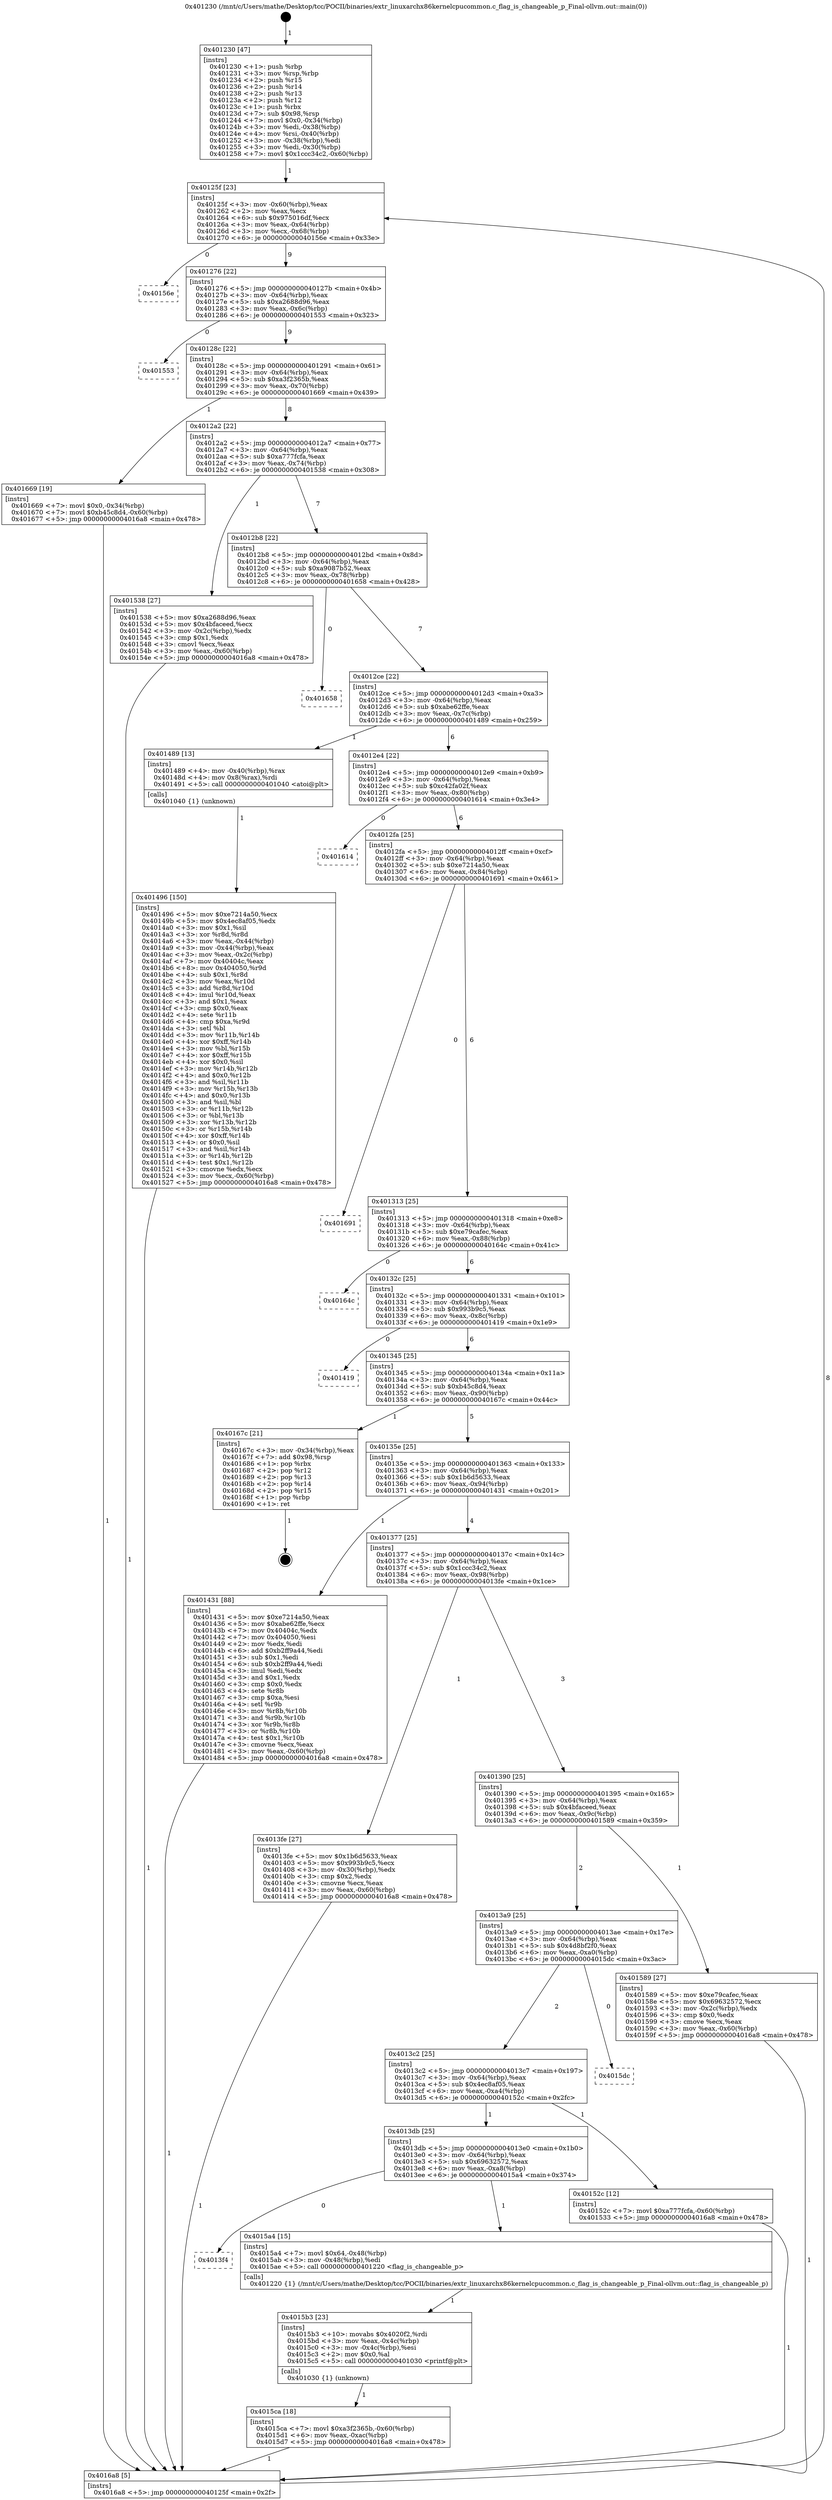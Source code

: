 digraph "0x401230" {
  label = "0x401230 (/mnt/c/Users/mathe/Desktop/tcc/POCII/binaries/extr_linuxarchx86kernelcpucommon.c_flag_is_changeable_p_Final-ollvm.out::main(0))"
  labelloc = "t"
  node[shape=record]

  Entry [label="",width=0.3,height=0.3,shape=circle,fillcolor=black,style=filled]
  "0x40125f" [label="{
     0x40125f [23]\l
     | [instrs]\l
     &nbsp;&nbsp;0x40125f \<+3\>: mov -0x60(%rbp),%eax\l
     &nbsp;&nbsp;0x401262 \<+2\>: mov %eax,%ecx\l
     &nbsp;&nbsp;0x401264 \<+6\>: sub $0x975016df,%ecx\l
     &nbsp;&nbsp;0x40126a \<+3\>: mov %eax,-0x64(%rbp)\l
     &nbsp;&nbsp;0x40126d \<+3\>: mov %ecx,-0x68(%rbp)\l
     &nbsp;&nbsp;0x401270 \<+6\>: je 000000000040156e \<main+0x33e\>\l
  }"]
  "0x40156e" [label="{
     0x40156e\l
  }", style=dashed]
  "0x401276" [label="{
     0x401276 [22]\l
     | [instrs]\l
     &nbsp;&nbsp;0x401276 \<+5\>: jmp 000000000040127b \<main+0x4b\>\l
     &nbsp;&nbsp;0x40127b \<+3\>: mov -0x64(%rbp),%eax\l
     &nbsp;&nbsp;0x40127e \<+5\>: sub $0xa2688d96,%eax\l
     &nbsp;&nbsp;0x401283 \<+3\>: mov %eax,-0x6c(%rbp)\l
     &nbsp;&nbsp;0x401286 \<+6\>: je 0000000000401553 \<main+0x323\>\l
  }"]
  Exit [label="",width=0.3,height=0.3,shape=circle,fillcolor=black,style=filled,peripheries=2]
  "0x401553" [label="{
     0x401553\l
  }", style=dashed]
  "0x40128c" [label="{
     0x40128c [22]\l
     | [instrs]\l
     &nbsp;&nbsp;0x40128c \<+5\>: jmp 0000000000401291 \<main+0x61\>\l
     &nbsp;&nbsp;0x401291 \<+3\>: mov -0x64(%rbp),%eax\l
     &nbsp;&nbsp;0x401294 \<+5\>: sub $0xa3f2365b,%eax\l
     &nbsp;&nbsp;0x401299 \<+3\>: mov %eax,-0x70(%rbp)\l
     &nbsp;&nbsp;0x40129c \<+6\>: je 0000000000401669 \<main+0x439\>\l
  }"]
  "0x4015ca" [label="{
     0x4015ca [18]\l
     | [instrs]\l
     &nbsp;&nbsp;0x4015ca \<+7\>: movl $0xa3f2365b,-0x60(%rbp)\l
     &nbsp;&nbsp;0x4015d1 \<+6\>: mov %eax,-0xac(%rbp)\l
     &nbsp;&nbsp;0x4015d7 \<+5\>: jmp 00000000004016a8 \<main+0x478\>\l
  }"]
  "0x401669" [label="{
     0x401669 [19]\l
     | [instrs]\l
     &nbsp;&nbsp;0x401669 \<+7\>: movl $0x0,-0x34(%rbp)\l
     &nbsp;&nbsp;0x401670 \<+7\>: movl $0xb45c8d4,-0x60(%rbp)\l
     &nbsp;&nbsp;0x401677 \<+5\>: jmp 00000000004016a8 \<main+0x478\>\l
  }"]
  "0x4012a2" [label="{
     0x4012a2 [22]\l
     | [instrs]\l
     &nbsp;&nbsp;0x4012a2 \<+5\>: jmp 00000000004012a7 \<main+0x77\>\l
     &nbsp;&nbsp;0x4012a7 \<+3\>: mov -0x64(%rbp),%eax\l
     &nbsp;&nbsp;0x4012aa \<+5\>: sub $0xa777fcfa,%eax\l
     &nbsp;&nbsp;0x4012af \<+3\>: mov %eax,-0x74(%rbp)\l
     &nbsp;&nbsp;0x4012b2 \<+6\>: je 0000000000401538 \<main+0x308\>\l
  }"]
  "0x4015b3" [label="{
     0x4015b3 [23]\l
     | [instrs]\l
     &nbsp;&nbsp;0x4015b3 \<+10\>: movabs $0x4020f2,%rdi\l
     &nbsp;&nbsp;0x4015bd \<+3\>: mov %eax,-0x4c(%rbp)\l
     &nbsp;&nbsp;0x4015c0 \<+3\>: mov -0x4c(%rbp),%esi\l
     &nbsp;&nbsp;0x4015c3 \<+2\>: mov $0x0,%al\l
     &nbsp;&nbsp;0x4015c5 \<+5\>: call 0000000000401030 \<printf@plt\>\l
     | [calls]\l
     &nbsp;&nbsp;0x401030 \{1\} (unknown)\l
  }"]
  "0x401538" [label="{
     0x401538 [27]\l
     | [instrs]\l
     &nbsp;&nbsp;0x401538 \<+5\>: mov $0xa2688d96,%eax\l
     &nbsp;&nbsp;0x40153d \<+5\>: mov $0x4bfaceed,%ecx\l
     &nbsp;&nbsp;0x401542 \<+3\>: mov -0x2c(%rbp),%edx\l
     &nbsp;&nbsp;0x401545 \<+3\>: cmp $0x1,%edx\l
     &nbsp;&nbsp;0x401548 \<+3\>: cmovl %ecx,%eax\l
     &nbsp;&nbsp;0x40154b \<+3\>: mov %eax,-0x60(%rbp)\l
     &nbsp;&nbsp;0x40154e \<+5\>: jmp 00000000004016a8 \<main+0x478\>\l
  }"]
  "0x4012b8" [label="{
     0x4012b8 [22]\l
     | [instrs]\l
     &nbsp;&nbsp;0x4012b8 \<+5\>: jmp 00000000004012bd \<main+0x8d\>\l
     &nbsp;&nbsp;0x4012bd \<+3\>: mov -0x64(%rbp),%eax\l
     &nbsp;&nbsp;0x4012c0 \<+5\>: sub $0xa9087b52,%eax\l
     &nbsp;&nbsp;0x4012c5 \<+3\>: mov %eax,-0x78(%rbp)\l
     &nbsp;&nbsp;0x4012c8 \<+6\>: je 0000000000401658 \<main+0x428\>\l
  }"]
  "0x4013f4" [label="{
     0x4013f4\l
  }", style=dashed]
  "0x401658" [label="{
     0x401658\l
  }", style=dashed]
  "0x4012ce" [label="{
     0x4012ce [22]\l
     | [instrs]\l
     &nbsp;&nbsp;0x4012ce \<+5\>: jmp 00000000004012d3 \<main+0xa3\>\l
     &nbsp;&nbsp;0x4012d3 \<+3\>: mov -0x64(%rbp),%eax\l
     &nbsp;&nbsp;0x4012d6 \<+5\>: sub $0xabe62ffe,%eax\l
     &nbsp;&nbsp;0x4012db \<+3\>: mov %eax,-0x7c(%rbp)\l
     &nbsp;&nbsp;0x4012de \<+6\>: je 0000000000401489 \<main+0x259\>\l
  }"]
  "0x4015a4" [label="{
     0x4015a4 [15]\l
     | [instrs]\l
     &nbsp;&nbsp;0x4015a4 \<+7\>: movl $0x64,-0x48(%rbp)\l
     &nbsp;&nbsp;0x4015ab \<+3\>: mov -0x48(%rbp),%edi\l
     &nbsp;&nbsp;0x4015ae \<+5\>: call 0000000000401220 \<flag_is_changeable_p\>\l
     | [calls]\l
     &nbsp;&nbsp;0x401220 \{1\} (/mnt/c/Users/mathe/Desktop/tcc/POCII/binaries/extr_linuxarchx86kernelcpucommon.c_flag_is_changeable_p_Final-ollvm.out::flag_is_changeable_p)\l
  }"]
  "0x401489" [label="{
     0x401489 [13]\l
     | [instrs]\l
     &nbsp;&nbsp;0x401489 \<+4\>: mov -0x40(%rbp),%rax\l
     &nbsp;&nbsp;0x40148d \<+4\>: mov 0x8(%rax),%rdi\l
     &nbsp;&nbsp;0x401491 \<+5\>: call 0000000000401040 \<atoi@plt\>\l
     | [calls]\l
     &nbsp;&nbsp;0x401040 \{1\} (unknown)\l
  }"]
  "0x4012e4" [label="{
     0x4012e4 [22]\l
     | [instrs]\l
     &nbsp;&nbsp;0x4012e4 \<+5\>: jmp 00000000004012e9 \<main+0xb9\>\l
     &nbsp;&nbsp;0x4012e9 \<+3\>: mov -0x64(%rbp),%eax\l
     &nbsp;&nbsp;0x4012ec \<+5\>: sub $0xc42fa02f,%eax\l
     &nbsp;&nbsp;0x4012f1 \<+3\>: mov %eax,-0x80(%rbp)\l
     &nbsp;&nbsp;0x4012f4 \<+6\>: je 0000000000401614 \<main+0x3e4\>\l
  }"]
  "0x4013db" [label="{
     0x4013db [25]\l
     | [instrs]\l
     &nbsp;&nbsp;0x4013db \<+5\>: jmp 00000000004013e0 \<main+0x1b0\>\l
     &nbsp;&nbsp;0x4013e0 \<+3\>: mov -0x64(%rbp),%eax\l
     &nbsp;&nbsp;0x4013e3 \<+5\>: sub $0x69632572,%eax\l
     &nbsp;&nbsp;0x4013e8 \<+6\>: mov %eax,-0xa8(%rbp)\l
     &nbsp;&nbsp;0x4013ee \<+6\>: je 00000000004015a4 \<main+0x374\>\l
  }"]
  "0x401614" [label="{
     0x401614\l
  }", style=dashed]
  "0x4012fa" [label="{
     0x4012fa [25]\l
     | [instrs]\l
     &nbsp;&nbsp;0x4012fa \<+5\>: jmp 00000000004012ff \<main+0xcf\>\l
     &nbsp;&nbsp;0x4012ff \<+3\>: mov -0x64(%rbp),%eax\l
     &nbsp;&nbsp;0x401302 \<+5\>: sub $0xe7214a50,%eax\l
     &nbsp;&nbsp;0x401307 \<+6\>: mov %eax,-0x84(%rbp)\l
     &nbsp;&nbsp;0x40130d \<+6\>: je 0000000000401691 \<main+0x461\>\l
  }"]
  "0x40152c" [label="{
     0x40152c [12]\l
     | [instrs]\l
     &nbsp;&nbsp;0x40152c \<+7\>: movl $0xa777fcfa,-0x60(%rbp)\l
     &nbsp;&nbsp;0x401533 \<+5\>: jmp 00000000004016a8 \<main+0x478\>\l
  }"]
  "0x401691" [label="{
     0x401691\l
  }", style=dashed]
  "0x401313" [label="{
     0x401313 [25]\l
     | [instrs]\l
     &nbsp;&nbsp;0x401313 \<+5\>: jmp 0000000000401318 \<main+0xe8\>\l
     &nbsp;&nbsp;0x401318 \<+3\>: mov -0x64(%rbp),%eax\l
     &nbsp;&nbsp;0x40131b \<+5\>: sub $0xe79cafec,%eax\l
     &nbsp;&nbsp;0x401320 \<+6\>: mov %eax,-0x88(%rbp)\l
     &nbsp;&nbsp;0x401326 \<+6\>: je 000000000040164c \<main+0x41c\>\l
  }"]
  "0x4013c2" [label="{
     0x4013c2 [25]\l
     | [instrs]\l
     &nbsp;&nbsp;0x4013c2 \<+5\>: jmp 00000000004013c7 \<main+0x197\>\l
     &nbsp;&nbsp;0x4013c7 \<+3\>: mov -0x64(%rbp),%eax\l
     &nbsp;&nbsp;0x4013ca \<+5\>: sub $0x4ec8af05,%eax\l
     &nbsp;&nbsp;0x4013cf \<+6\>: mov %eax,-0xa4(%rbp)\l
     &nbsp;&nbsp;0x4013d5 \<+6\>: je 000000000040152c \<main+0x2fc\>\l
  }"]
  "0x40164c" [label="{
     0x40164c\l
  }", style=dashed]
  "0x40132c" [label="{
     0x40132c [25]\l
     | [instrs]\l
     &nbsp;&nbsp;0x40132c \<+5\>: jmp 0000000000401331 \<main+0x101\>\l
     &nbsp;&nbsp;0x401331 \<+3\>: mov -0x64(%rbp),%eax\l
     &nbsp;&nbsp;0x401334 \<+5\>: sub $0x993b9c5,%eax\l
     &nbsp;&nbsp;0x401339 \<+6\>: mov %eax,-0x8c(%rbp)\l
     &nbsp;&nbsp;0x40133f \<+6\>: je 0000000000401419 \<main+0x1e9\>\l
  }"]
  "0x4015dc" [label="{
     0x4015dc\l
  }", style=dashed]
  "0x401419" [label="{
     0x401419\l
  }", style=dashed]
  "0x401345" [label="{
     0x401345 [25]\l
     | [instrs]\l
     &nbsp;&nbsp;0x401345 \<+5\>: jmp 000000000040134a \<main+0x11a\>\l
     &nbsp;&nbsp;0x40134a \<+3\>: mov -0x64(%rbp),%eax\l
     &nbsp;&nbsp;0x40134d \<+5\>: sub $0xb45c8d4,%eax\l
     &nbsp;&nbsp;0x401352 \<+6\>: mov %eax,-0x90(%rbp)\l
     &nbsp;&nbsp;0x401358 \<+6\>: je 000000000040167c \<main+0x44c\>\l
  }"]
  "0x4013a9" [label="{
     0x4013a9 [25]\l
     | [instrs]\l
     &nbsp;&nbsp;0x4013a9 \<+5\>: jmp 00000000004013ae \<main+0x17e\>\l
     &nbsp;&nbsp;0x4013ae \<+3\>: mov -0x64(%rbp),%eax\l
     &nbsp;&nbsp;0x4013b1 \<+5\>: sub $0x4d8bf2f0,%eax\l
     &nbsp;&nbsp;0x4013b6 \<+6\>: mov %eax,-0xa0(%rbp)\l
     &nbsp;&nbsp;0x4013bc \<+6\>: je 00000000004015dc \<main+0x3ac\>\l
  }"]
  "0x40167c" [label="{
     0x40167c [21]\l
     | [instrs]\l
     &nbsp;&nbsp;0x40167c \<+3\>: mov -0x34(%rbp),%eax\l
     &nbsp;&nbsp;0x40167f \<+7\>: add $0x98,%rsp\l
     &nbsp;&nbsp;0x401686 \<+1\>: pop %rbx\l
     &nbsp;&nbsp;0x401687 \<+2\>: pop %r12\l
     &nbsp;&nbsp;0x401689 \<+2\>: pop %r13\l
     &nbsp;&nbsp;0x40168b \<+2\>: pop %r14\l
     &nbsp;&nbsp;0x40168d \<+2\>: pop %r15\l
     &nbsp;&nbsp;0x40168f \<+1\>: pop %rbp\l
     &nbsp;&nbsp;0x401690 \<+1\>: ret\l
  }"]
  "0x40135e" [label="{
     0x40135e [25]\l
     | [instrs]\l
     &nbsp;&nbsp;0x40135e \<+5\>: jmp 0000000000401363 \<main+0x133\>\l
     &nbsp;&nbsp;0x401363 \<+3\>: mov -0x64(%rbp),%eax\l
     &nbsp;&nbsp;0x401366 \<+5\>: sub $0x1b6d5633,%eax\l
     &nbsp;&nbsp;0x40136b \<+6\>: mov %eax,-0x94(%rbp)\l
     &nbsp;&nbsp;0x401371 \<+6\>: je 0000000000401431 \<main+0x201\>\l
  }"]
  "0x401589" [label="{
     0x401589 [27]\l
     | [instrs]\l
     &nbsp;&nbsp;0x401589 \<+5\>: mov $0xe79cafec,%eax\l
     &nbsp;&nbsp;0x40158e \<+5\>: mov $0x69632572,%ecx\l
     &nbsp;&nbsp;0x401593 \<+3\>: mov -0x2c(%rbp),%edx\l
     &nbsp;&nbsp;0x401596 \<+3\>: cmp $0x0,%edx\l
     &nbsp;&nbsp;0x401599 \<+3\>: cmove %ecx,%eax\l
     &nbsp;&nbsp;0x40159c \<+3\>: mov %eax,-0x60(%rbp)\l
     &nbsp;&nbsp;0x40159f \<+5\>: jmp 00000000004016a8 \<main+0x478\>\l
  }"]
  "0x401431" [label="{
     0x401431 [88]\l
     | [instrs]\l
     &nbsp;&nbsp;0x401431 \<+5\>: mov $0xe7214a50,%eax\l
     &nbsp;&nbsp;0x401436 \<+5\>: mov $0xabe62ffe,%ecx\l
     &nbsp;&nbsp;0x40143b \<+7\>: mov 0x40404c,%edx\l
     &nbsp;&nbsp;0x401442 \<+7\>: mov 0x404050,%esi\l
     &nbsp;&nbsp;0x401449 \<+2\>: mov %edx,%edi\l
     &nbsp;&nbsp;0x40144b \<+6\>: add $0xb2ff9a44,%edi\l
     &nbsp;&nbsp;0x401451 \<+3\>: sub $0x1,%edi\l
     &nbsp;&nbsp;0x401454 \<+6\>: sub $0xb2ff9a44,%edi\l
     &nbsp;&nbsp;0x40145a \<+3\>: imul %edi,%edx\l
     &nbsp;&nbsp;0x40145d \<+3\>: and $0x1,%edx\l
     &nbsp;&nbsp;0x401460 \<+3\>: cmp $0x0,%edx\l
     &nbsp;&nbsp;0x401463 \<+4\>: sete %r8b\l
     &nbsp;&nbsp;0x401467 \<+3\>: cmp $0xa,%esi\l
     &nbsp;&nbsp;0x40146a \<+4\>: setl %r9b\l
     &nbsp;&nbsp;0x40146e \<+3\>: mov %r8b,%r10b\l
     &nbsp;&nbsp;0x401471 \<+3\>: and %r9b,%r10b\l
     &nbsp;&nbsp;0x401474 \<+3\>: xor %r9b,%r8b\l
     &nbsp;&nbsp;0x401477 \<+3\>: or %r8b,%r10b\l
     &nbsp;&nbsp;0x40147a \<+4\>: test $0x1,%r10b\l
     &nbsp;&nbsp;0x40147e \<+3\>: cmovne %ecx,%eax\l
     &nbsp;&nbsp;0x401481 \<+3\>: mov %eax,-0x60(%rbp)\l
     &nbsp;&nbsp;0x401484 \<+5\>: jmp 00000000004016a8 \<main+0x478\>\l
  }"]
  "0x401377" [label="{
     0x401377 [25]\l
     | [instrs]\l
     &nbsp;&nbsp;0x401377 \<+5\>: jmp 000000000040137c \<main+0x14c\>\l
     &nbsp;&nbsp;0x40137c \<+3\>: mov -0x64(%rbp),%eax\l
     &nbsp;&nbsp;0x40137f \<+5\>: sub $0x1ccc34c2,%eax\l
     &nbsp;&nbsp;0x401384 \<+6\>: mov %eax,-0x98(%rbp)\l
     &nbsp;&nbsp;0x40138a \<+6\>: je 00000000004013fe \<main+0x1ce\>\l
  }"]
  "0x401496" [label="{
     0x401496 [150]\l
     | [instrs]\l
     &nbsp;&nbsp;0x401496 \<+5\>: mov $0xe7214a50,%ecx\l
     &nbsp;&nbsp;0x40149b \<+5\>: mov $0x4ec8af05,%edx\l
     &nbsp;&nbsp;0x4014a0 \<+3\>: mov $0x1,%sil\l
     &nbsp;&nbsp;0x4014a3 \<+3\>: xor %r8d,%r8d\l
     &nbsp;&nbsp;0x4014a6 \<+3\>: mov %eax,-0x44(%rbp)\l
     &nbsp;&nbsp;0x4014a9 \<+3\>: mov -0x44(%rbp),%eax\l
     &nbsp;&nbsp;0x4014ac \<+3\>: mov %eax,-0x2c(%rbp)\l
     &nbsp;&nbsp;0x4014af \<+7\>: mov 0x40404c,%eax\l
     &nbsp;&nbsp;0x4014b6 \<+8\>: mov 0x404050,%r9d\l
     &nbsp;&nbsp;0x4014be \<+4\>: sub $0x1,%r8d\l
     &nbsp;&nbsp;0x4014c2 \<+3\>: mov %eax,%r10d\l
     &nbsp;&nbsp;0x4014c5 \<+3\>: add %r8d,%r10d\l
     &nbsp;&nbsp;0x4014c8 \<+4\>: imul %r10d,%eax\l
     &nbsp;&nbsp;0x4014cc \<+3\>: and $0x1,%eax\l
     &nbsp;&nbsp;0x4014cf \<+3\>: cmp $0x0,%eax\l
     &nbsp;&nbsp;0x4014d2 \<+4\>: sete %r11b\l
     &nbsp;&nbsp;0x4014d6 \<+4\>: cmp $0xa,%r9d\l
     &nbsp;&nbsp;0x4014da \<+3\>: setl %bl\l
     &nbsp;&nbsp;0x4014dd \<+3\>: mov %r11b,%r14b\l
     &nbsp;&nbsp;0x4014e0 \<+4\>: xor $0xff,%r14b\l
     &nbsp;&nbsp;0x4014e4 \<+3\>: mov %bl,%r15b\l
     &nbsp;&nbsp;0x4014e7 \<+4\>: xor $0xff,%r15b\l
     &nbsp;&nbsp;0x4014eb \<+4\>: xor $0x0,%sil\l
     &nbsp;&nbsp;0x4014ef \<+3\>: mov %r14b,%r12b\l
     &nbsp;&nbsp;0x4014f2 \<+4\>: and $0x0,%r12b\l
     &nbsp;&nbsp;0x4014f6 \<+3\>: and %sil,%r11b\l
     &nbsp;&nbsp;0x4014f9 \<+3\>: mov %r15b,%r13b\l
     &nbsp;&nbsp;0x4014fc \<+4\>: and $0x0,%r13b\l
     &nbsp;&nbsp;0x401500 \<+3\>: and %sil,%bl\l
     &nbsp;&nbsp;0x401503 \<+3\>: or %r11b,%r12b\l
     &nbsp;&nbsp;0x401506 \<+3\>: or %bl,%r13b\l
     &nbsp;&nbsp;0x401509 \<+3\>: xor %r13b,%r12b\l
     &nbsp;&nbsp;0x40150c \<+3\>: or %r15b,%r14b\l
     &nbsp;&nbsp;0x40150f \<+4\>: xor $0xff,%r14b\l
     &nbsp;&nbsp;0x401513 \<+4\>: or $0x0,%sil\l
     &nbsp;&nbsp;0x401517 \<+3\>: and %sil,%r14b\l
     &nbsp;&nbsp;0x40151a \<+3\>: or %r14b,%r12b\l
     &nbsp;&nbsp;0x40151d \<+4\>: test $0x1,%r12b\l
     &nbsp;&nbsp;0x401521 \<+3\>: cmovne %edx,%ecx\l
     &nbsp;&nbsp;0x401524 \<+3\>: mov %ecx,-0x60(%rbp)\l
     &nbsp;&nbsp;0x401527 \<+5\>: jmp 00000000004016a8 \<main+0x478\>\l
  }"]
  "0x4013fe" [label="{
     0x4013fe [27]\l
     | [instrs]\l
     &nbsp;&nbsp;0x4013fe \<+5\>: mov $0x1b6d5633,%eax\l
     &nbsp;&nbsp;0x401403 \<+5\>: mov $0x993b9c5,%ecx\l
     &nbsp;&nbsp;0x401408 \<+3\>: mov -0x30(%rbp),%edx\l
     &nbsp;&nbsp;0x40140b \<+3\>: cmp $0x2,%edx\l
     &nbsp;&nbsp;0x40140e \<+3\>: cmovne %ecx,%eax\l
     &nbsp;&nbsp;0x401411 \<+3\>: mov %eax,-0x60(%rbp)\l
     &nbsp;&nbsp;0x401414 \<+5\>: jmp 00000000004016a8 \<main+0x478\>\l
  }"]
  "0x401390" [label="{
     0x401390 [25]\l
     | [instrs]\l
     &nbsp;&nbsp;0x401390 \<+5\>: jmp 0000000000401395 \<main+0x165\>\l
     &nbsp;&nbsp;0x401395 \<+3\>: mov -0x64(%rbp),%eax\l
     &nbsp;&nbsp;0x401398 \<+5\>: sub $0x4bfaceed,%eax\l
     &nbsp;&nbsp;0x40139d \<+6\>: mov %eax,-0x9c(%rbp)\l
     &nbsp;&nbsp;0x4013a3 \<+6\>: je 0000000000401589 \<main+0x359\>\l
  }"]
  "0x4016a8" [label="{
     0x4016a8 [5]\l
     | [instrs]\l
     &nbsp;&nbsp;0x4016a8 \<+5\>: jmp 000000000040125f \<main+0x2f\>\l
  }"]
  "0x401230" [label="{
     0x401230 [47]\l
     | [instrs]\l
     &nbsp;&nbsp;0x401230 \<+1\>: push %rbp\l
     &nbsp;&nbsp;0x401231 \<+3\>: mov %rsp,%rbp\l
     &nbsp;&nbsp;0x401234 \<+2\>: push %r15\l
     &nbsp;&nbsp;0x401236 \<+2\>: push %r14\l
     &nbsp;&nbsp;0x401238 \<+2\>: push %r13\l
     &nbsp;&nbsp;0x40123a \<+2\>: push %r12\l
     &nbsp;&nbsp;0x40123c \<+1\>: push %rbx\l
     &nbsp;&nbsp;0x40123d \<+7\>: sub $0x98,%rsp\l
     &nbsp;&nbsp;0x401244 \<+7\>: movl $0x0,-0x34(%rbp)\l
     &nbsp;&nbsp;0x40124b \<+3\>: mov %edi,-0x38(%rbp)\l
     &nbsp;&nbsp;0x40124e \<+4\>: mov %rsi,-0x40(%rbp)\l
     &nbsp;&nbsp;0x401252 \<+3\>: mov -0x38(%rbp),%edi\l
     &nbsp;&nbsp;0x401255 \<+3\>: mov %edi,-0x30(%rbp)\l
     &nbsp;&nbsp;0x401258 \<+7\>: movl $0x1ccc34c2,-0x60(%rbp)\l
  }"]
  Entry -> "0x401230" [label=" 1"]
  "0x40125f" -> "0x40156e" [label=" 0"]
  "0x40125f" -> "0x401276" [label=" 9"]
  "0x40167c" -> Exit [label=" 1"]
  "0x401276" -> "0x401553" [label=" 0"]
  "0x401276" -> "0x40128c" [label=" 9"]
  "0x401669" -> "0x4016a8" [label=" 1"]
  "0x40128c" -> "0x401669" [label=" 1"]
  "0x40128c" -> "0x4012a2" [label=" 8"]
  "0x4015ca" -> "0x4016a8" [label=" 1"]
  "0x4012a2" -> "0x401538" [label=" 1"]
  "0x4012a2" -> "0x4012b8" [label=" 7"]
  "0x4015b3" -> "0x4015ca" [label=" 1"]
  "0x4012b8" -> "0x401658" [label=" 0"]
  "0x4012b8" -> "0x4012ce" [label=" 7"]
  "0x4015a4" -> "0x4015b3" [label=" 1"]
  "0x4012ce" -> "0x401489" [label=" 1"]
  "0x4012ce" -> "0x4012e4" [label=" 6"]
  "0x4013db" -> "0x4013f4" [label=" 0"]
  "0x4012e4" -> "0x401614" [label=" 0"]
  "0x4012e4" -> "0x4012fa" [label=" 6"]
  "0x4013db" -> "0x4015a4" [label=" 1"]
  "0x4012fa" -> "0x401691" [label=" 0"]
  "0x4012fa" -> "0x401313" [label=" 6"]
  "0x401589" -> "0x4016a8" [label=" 1"]
  "0x401313" -> "0x40164c" [label=" 0"]
  "0x401313" -> "0x40132c" [label=" 6"]
  "0x40152c" -> "0x4016a8" [label=" 1"]
  "0x40132c" -> "0x401419" [label=" 0"]
  "0x40132c" -> "0x401345" [label=" 6"]
  "0x4013c2" -> "0x4013db" [label=" 1"]
  "0x401345" -> "0x40167c" [label=" 1"]
  "0x401345" -> "0x40135e" [label=" 5"]
  "0x401538" -> "0x4016a8" [label=" 1"]
  "0x40135e" -> "0x401431" [label=" 1"]
  "0x40135e" -> "0x401377" [label=" 4"]
  "0x4013a9" -> "0x4013c2" [label=" 2"]
  "0x401377" -> "0x4013fe" [label=" 1"]
  "0x401377" -> "0x401390" [label=" 3"]
  "0x4013fe" -> "0x4016a8" [label=" 1"]
  "0x401230" -> "0x40125f" [label=" 1"]
  "0x4016a8" -> "0x40125f" [label=" 8"]
  "0x401431" -> "0x4016a8" [label=" 1"]
  "0x401489" -> "0x401496" [label=" 1"]
  "0x401496" -> "0x4016a8" [label=" 1"]
  "0x4013a9" -> "0x4015dc" [label=" 0"]
  "0x401390" -> "0x401589" [label=" 1"]
  "0x401390" -> "0x4013a9" [label=" 2"]
  "0x4013c2" -> "0x40152c" [label=" 1"]
}
